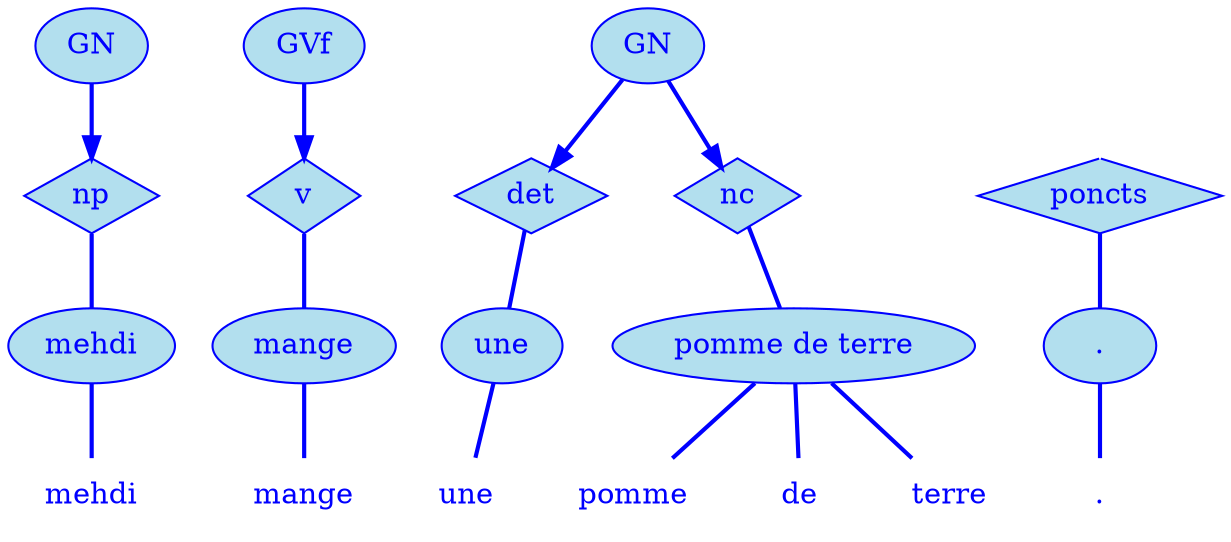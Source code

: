 digraph g {
	graph [bb="0,0,560,252"];
	node [label="\N"];
	graph [_draw_="c 5 -white C 5 -white P 4 0 0 0 252 560 252 560 0 ",
		xdotversion="1.2"];
	"mc1s1_t1#token84" [label=mehdi, shape=plaintext, fillcolor=lightblue2, fontcolor=blue, pos="40,18", width="0.81", height="0.50", _ldraw_="F 14.000000 11 -Times-Roman c 4 -blue T 40 13 0 42 5 -mehdi "];
	"mc1s1_W1#wordmc1s1_t1#token" [label=mehdi, shape=ellipse, fillcolor=lightblue2, fontcolor=blue, pos="40,90", width="1.11", height="0.50", color=blue, style=filled, _draw_="S 6 -filled c 4 -blue C 10 -lightblue2 E 40 90 40 18 ", _ldraw_="F 14.000000 11 -Times-Roman c 4 -blue T 40 85 0 42 5 -mehdi "];
	"mc1s1_P13#pos" [label=np, shape=diamond, fillcolor=lightblue2, fontcolor=blue, pos="40,162", width="0.75", height="0.50", color=blue, style=filled, _draw_="S 6 -filled c 4 -blue C 10 -lightblue2 P 4 40 180 13 162 40 144 67 162 ", _ldraw_="F 14.000000 11 -Times-Roman c 4 -blue T 40 157 0 17 2 -np "];
	"mc1s1_chk0#chunk" [label=GN, fillcolor=lightblue2, fontcolor=blue, pos="40,234", width="0.75", height="0.50", color=blue, style=filled, arrowhead=doubleoctagon, _draw_="S 6 -filled c 4 -blue C 10 -lightblue2 E 40 234 27 18 ", _ldraw_="F 14.000000 11 -Times-Roman c 4 -blue T 40 229 0 22 2 -GN "];
	"mc1s1_t3#token87" [label=mange, shape=plaintext, fillcolor=lightblue2, fontcolor=blue, pos="142,18", width="0.86", height="0.50", _ldraw_="F 14.000000 11 -Times-Roman c 4 -blue T 142 13 0 47 5 -mange "];
	"mc1s1_W2#wordmc1s1_t3#token" [label=mange, shape=ellipse, fillcolor=lightblue2, fontcolor=blue, pos="142,90", width="1.22", height="0.50", color=blue, style=filled, _draw_="S 6 -filled c 4 -blue C 10 -lightblue2 E 142 90 44 18 ", _ldraw_="F 14.000000 11 -Times-Roman c 4 -blue T 142 85 0 47 5 -mange "];
	"mc1s1_P47L3#pos" [label=v, shape=diamond, fillcolor=lightblue2, fontcolor=blue, pos="142,162", width="0.75", height="0.50", color=blue, style=filled, _draw_="S 6 -filled c 4 -blue C 10 -lightblue2 P 4 142 180 115 162 142 144 169 162 ", _ldraw_="F 14.000000 11 -Times-Roman c 4 -blue T 142 157 0 8 1 -v "];
	"mc1s1_chk4#chunk" [label=GVf, fillcolor=lightblue2, fontcolor=blue, pos="142,234", width="0.81", height="0.50", color=blue, style=filled, arrowhead=doubleoctagon, _draw_="S 6 -filled c 4 -blue C 10 -lightblue2 E 142 234 29 18 ", _ldraw_="F 14.000000 11 -Times-Roman c 4 -blue T 142 229 0 26 3 -GVf "];
	"mc1s1_t5#token78" [label=une, shape=plaintext, fillcolor=lightblue2, fontcolor=blue, pos="218,18", width="0.75", height="0.50", _ldraw_="F 14.000000 11 -Times-Roman c 4 -blue T 218 13 0 26 3 -une "];
	"mc1s1_W3#wordmc1s1_t5#token" [label=une, shape=ellipse, fillcolor=lightblue2, fontcolor=blue, pos="235,90", width="0.81", height="0.50", color=blue, style=filled, _draw_="S 6 -filled c 4 -blue C 10 -lightblue2 E 235 90 29 18 ", _ldraw_="F 14.000000 11 -Times-Roman c 4 -blue T 235 85 0 26 3 -une "];
	"mc1s1_P52L1#pos" [label=det, shape=diamond, fillcolor=lightblue2, fontcolor=blue, pos="250,162", width="0.75", height="0.50", color=blue, style=filled, _draw_="S 6 -filled c 4 -blue C 10 -lightblue2 P 4 250 180 223 162 250 144 277 162 ", _ldraw_="F 14.000000 11 -Times-Roman c 4 -blue T 250 157 0 23 3 -det "];
	"mc1s1_t7#token16" [label=pomme, shape=plaintext, fillcolor=lightblue2, fontcolor=blue, pos="296,18", width="0.92", height="0.50", _ldraw_="F 14.000000 11 -Times-Roman c 4 -blue T 296 13 0 50 5 -pomme "];
	"mc1s1_t9#token94" [label=de, shape=plaintext, fillcolor=lightblue2, fontcolor=blue, pos="374,18", width="0.75", height="0.50", _ldraw_="F 14.000000 11 -Times-Roman c 4 -blue T 374 13 0 17 2 -de "];
	"mc1s1_t11#token36" [label=terre, shape=plaintext, fillcolor=lightblue2, fontcolor=blue, pos="446,18", width="0.75", height="0.50", _ldraw_="F 14.000000 11 -Times-Roman c 4 -blue T 446 13 0 35 5 -terre "];
	"mc1s1_W7#wordmc1s1_t7#tokenmc1s1_t8#tokenmc1s1_t9#tokenmc1s1_t10#tokenmc1s1_t11#token" [label="pomme de terre", shape=ellipse, fillcolor=lightblue2, fontcolor=blue, pos="372,90", width="2.42", height="0.50", color=blue, style=filled, _draw_="S 6 -filled c 4 -blue C 10 -lightblue2 E 372 90 87 18 ", _ldraw_="F 14.000000 11 -Times-Roman c 4 -blue T 372 85 0 110 14 -pomme de terre "];
	"mc1s1_P56L1#pos" [label=nc, shape=diamond, fillcolor=lightblue2, fontcolor=blue, pos="341,162", width="0.75", height="0.50", color=blue, style=filled, _draw_="S 6 -filled c 4 -blue C 10 -lightblue2 P 4 341 180 314 162 341 144 368 162 ", _ldraw_="F 14.000000 11 -Times-Roman c 4 -blue T 341 157 0 16 2 -nc "];
	"mc1s1_chk1#chunk" [label=GN, fillcolor=lightblue2, fontcolor=blue, pos="317,234", width="0.75", height="0.50", color=blue, style=filled, arrowhead=doubleoctagon, _draw_="S 6 -filled c 4 -blue C 10 -lightblue2 E 317 234 27 18 ", _ldraw_="F 14.000000 11 -Times-Roman c 4 -blue T 317 229 0 22 2 -GN "];
	"mc1s1_t13#token87" [label=".", shape=plaintext, fillcolor=lightblue2, fontcolor=blue, pos="518,18", width="0.75", height="0.50", _ldraw_="F 14.000000 11 -Times-Roman c 4 -blue T 518 13 0 5 1 -. "];
	"mc1s1_W8#wordmc1s1_t13#token" [label=".", shape=ellipse, fillcolor=lightblue2, fontcolor=blue, pos="518,90", width="0.75", height="0.50", color=blue, style=filled, _draw_="S 6 -filled c 4 -blue C 10 -lightblue2 E 518 90 27 18 ", _ldraw_="F 14.000000 11 -Times-Roman c 4 -blue T 518 85 0 5 1 -. "];
	"mc1s1_P57L1#pos" [label=poncts, shape=diamond, fillcolor=lightblue2, fontcolor=blue, pos="518,162", width="1.17", height="0.50", color=blue, style=filled, _draw_="S 6 -filled c 4 -blue C 10 -lightblue2 P 4 518 180 476 162 518 144 560 162 ", _ldraw_="F 14.000000 11 -Times-Roman c 4 -blue T 518 157 0 45 6 -poncts "];
	"mc1s1_P57L1#pos#empty" [shape=point, fillcolor=white, fontcolor=white, pos="518,234", width="0.06", height="0.06", color=white, size=2, _draw_="S 6 -filled c 5 -white C 5 -white E 518 234 2 2 "];
	"mc1s1_W1#wordmc1s1_t1#token" -> "mc1s1_t1#token84" [arrowhead=none, color=blue, fontcolor=blue, style=bold, minlen=1, pos="40,72 40,61 40,47 40,36", _draw_="S 4 -bold c 4 -blue B 4 40 72 40 61 40 47 40 36 "];
	"mc1s1_P13#pos" -> "mc1s1_W1#wordmc1s1_t1#token" [arrowhead=none, color=blue, fontcolor=blue, style=bold, minlen=1, pos="40,144 40,133 40,119 40,108", _draw_="S 4 -bold c 4 -blue B 4 40 144 40 133 40 119 40 108 "];
	"mc1s1_chk0#chunk" -> "mc1s1_P13#pos" [color=blue, fontcolor=blue, style=bold, minlen=1, pos="e,40,180 40,216 40,208 40,199 40,190", shape=normal, _draw_="S 4 -bold c 4 -blue B 4 40 216 40 208 40 199 40 190 ", _hdraw_="S 5 -solid S 15 -setlinewidth(1) c 4 -blue C 4 -blue P 3 44 190 40 180 37 190 "];
	"mc1s1_W2#wordmc1s1_t3#token" -> "mc1s1_t3#token87" [arrowhead=none, color=blue, fontcolor=blue, style=bold, minlen=1, pos="142,72 142,61 142,47 142,36", _draw_="S 4 -bold c 4 -blue B 4 142 72 142 61 142 47 142 36 "];
	"mc1s1_P47L3#pos" -> "mc1s1_W2#wordmc1s1_t3#token" [arrowhead=none, color=blue, fontcolor=blue, style=bold, minlen=1, pos="142,144 142,133 142,119 142,108", _draw_="S 4 -bold c 4 -blue B 4 142 144 142 133 142 119 142 108 "];
	"mc1s1_chk4#chunk" -> "mc1s1_P47L3#pos" [color=blue, fontcolor=blue, style=bold, minlen=1, pos="e,142,180 142,216 142,208 142,199 142,190", shape=normal, _draw_="S 4 -bold c 4 -blue B 4 142 216 142 208 142 199 142 190 ", _hdraw_="S 5 -solid S 15 -setlinewidth(1) c 4 -blue C 4 -blue P 3 146 190 142 180 139 190 "];
	"mc1s1_W3#wordmc1s1_t5#token" -> "mc1s1_t5#token78" [arrowhead=none, color=blue, fontcolor=blue, style=bold, minlen=1, pos="231,72 228,61 225,47 222,36", _draw_="S 4 -bold c 4 -blue B 4 231 72 228 61 225 47 222 36 "];
	"mc1s1_P52L1#pos" -> "mc1s1_W3#wordmc1s1_t5#token" [arrowhead=none, color=blue, fontcolor=blue, style=bold, minlen=1, pos="247,146 244,135 241,120 239,108", _draw_="S 4 -bold c 4 -blue B 4 247 146 244 135 241 120 239 108 "];
	"mc1s1_W7#wordmc1s1_t7#tokenmc1s1_t8#tokenmc1s1_t9#tokenmc1s1_t10#tokenmc1s1_t11#token" -> "mc1s1_t7#token16" [arrowhead=none, color=blue, fontcolor=blue, style=bold, minlen=1, pos="353,72 342,61 327,47 315,36", _draw_="S 4 -bold c 4 -blue B 4 353 72 342 61 327 47 315 36 "];
	"mc1s1_W7#wordmc1s1_t7#tokenmc1s1_t8#tokenmc1s1_t9#tokenmc1s1_t10#tokenmc1s1_t11#token" -> "mc1s1_t9#token94" [arrowhead=none, color=blue, fontcolor=blue, style=bold, minlen=1, pos="373,72 373,61 373,47 374,36", _draw_="S 4 -bold c 4 -blue B 4 373 72 373 61 373 47 374 36 "];
	"mc1s1_W7#wordmc1s1_t7#tokenmc1s1_t8#tokenmc1s1_t9#tokenmc1s1_t10#tokenmc1s1_t11#token" -> "mc1s1_t11#token36" [arrowhead=none, color=blue, fontcolor=blue, style=bold, minlen=1, pos="390,72 401,61 416,47 427,36", _draw_="S 4 -bold c 4 -blue B 4 390 72 401 61 416 47 427 36 "];
	"mc1s1_P56L1#pos" -> "mc1s1_W7#wordmc1s1_t7#tokenmc1s1_t8#tokenmc1s1_t9#tokenmc1s1_t10#tokenmc1s1_t11#token" [arrowhead=none, color=blue, fontcolor=blue, style=bold, minlen=1, pos="347,148 352,137 359,120 364,108", _draw_="S 4 -bold c 4 -blue B 4 347 148 352 137 359 120 364 108 "];
	"mc1s1_chk1#chunk" -> "mc1s1_P52L1#pos" [color=blue, fontcolor=blue, style=bold, minlen=1, pos="e,261,173 302,218 292,207 279,192 268,180", shape=normal, _draw_="S 4 -bold c 4 -blue B 4 302 218 292 207 279 192 268 180 ", _hdraw_="S 5 -solid S 15 -setlinewidth(1) c 4 -blue C 4 -blue P 3 271 178 261 173 266 183 "];
	"mc1s1_chk1#chunk" -> "mc1s1_P56L1#pos" [color=blue, fontcolor=blue, style=bold, minlen=1, pos="e,336,177 323,216 326,207 329,197 333,187", shape=normal, _draw_="S 4 -bold c 4 -blue B 4 323 216 326 207 329 197 333 187 ", _hdraw_="S 5 -solid S 15 -setlinewidth(1) c 4 -blue C 4 -blue P 3 336 188 336 177 330 186 "];
	"mc1s1_W8#wordmc1s1_t13#token" -> "mc1s1_t13#token87" [arrowhead=none, color=blue, fontcolor=blue, style=bold, minlen=1, pos="518,72 518,61 518,47 518,36", _draw_="S 4 -bold c 4 -blue B 4 518 72 518 61 518 47 518 36 "];
	"mc1s1_P57L1#pos" -> "mc1s1_W8#wordmc1s1_t13#token" [arrowhead=none, color=blue, fontcolor=blue, style=bold, minlen=1, pos="518,144 518,133 518,119 518,108", _draw_="S 4 -bold c 4 -blue B 4 518 144 518 133 518 119 518 108 "];
	"mc1s1_P57L1#pos#empty" -> "mc1s1_P57L1#pos" [color=white, fontcolor=white, minlen=1, pos="e,518,180 518,232 518,225 518,207 518,190", shape=none, _draw_="c 5 -white B 4 518 232 518 225 518 207 518 190 ", _hdraw_="S 5 -solid S 15 -setlinewidth(1) c 5 -white C 5 -white P 3 522 190 518 180 515 190 "];
}
